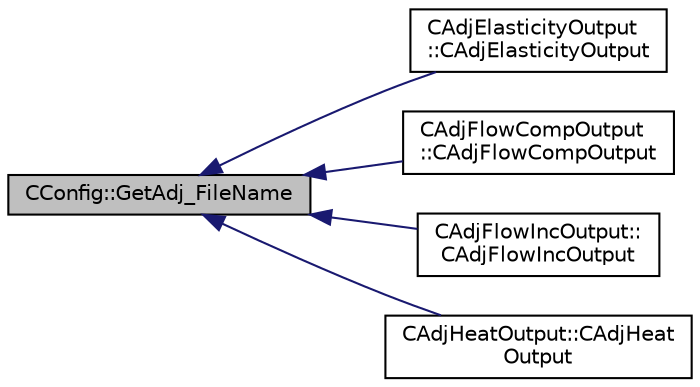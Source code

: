 digraph "CConfig::GetAdj_FileName"
{
  edge [fontname="Helvetica",fontsize="10",labelfontname="Helvetica",labelfontsize="10"];
  node [fontname="Helvetica",fontsize="10",shape=record];
  rankdir="LR";
  Node514 [label="CConfig::GetAdj_FileName",height=0.2,width=0.4,color="black", fillcolor="grey75", style="filled", fontcolor="black"];
  Node514 -> Node515 [dir="back",color="midnightblue",fontsize="10",style="solid",fontname="Helvetica"];
  Node515 [label="CAdjElasticityOutput\l::CAdjElasticityOutput",height=0.2,width=0.4,color="black", fillcolor="white", style="filled",URL="$class_c_adj_elasticity_output.html#a3ea1b19eab6ce0037111ab27b6af6ca9",tooltip="Constructor of the class. "];
  Node514 -> Node516 [dir="back",color="midnightblue",fontsize="10",style="solid",fontname="Helvetica"];
  Node516 [label="CAdjFlowCompOutput\l::CAdjFlowCompOutput",height=0.2,width=0.4,color="black", fillcolor="white", style="filled",URL="$class_c_adj_flow_comp_output.html#af5e46c78b25669a357b1b65c0a0d3edc",tooltip="Constructor of the class. "];
  Node514 -> Node517 [dir="back",color="midnightblue",fontsize="10",style="solid",fontname="Helvetica"];
  Node517 [label="CAdjFlowIncOutput::\lCAdjFlowIncOutput",height=0.2,width=0.4,color="black", fillcolor="white", style="filled",URL="$class_c_adj_flow_inc_output.html#a115a0683a133a9f88344ee4255488385",tooltip="Constructor of the class. "];
  Node514 -> Node518 [dir="back",color="midnightblue",fontsize="10",style="solid",fontname="Helvetica"];
  Node518 [label="CAdjHeatOutput::CAdjHeat\lOutput",height=0.2,width=0.4,color="black", fillcolor="white", style="filled",URL="$class_c_adj_heat_output.html#abaaeac0d5c71cf641858d8dce48a40de",tooltip="Constructor of the class. "];
}
